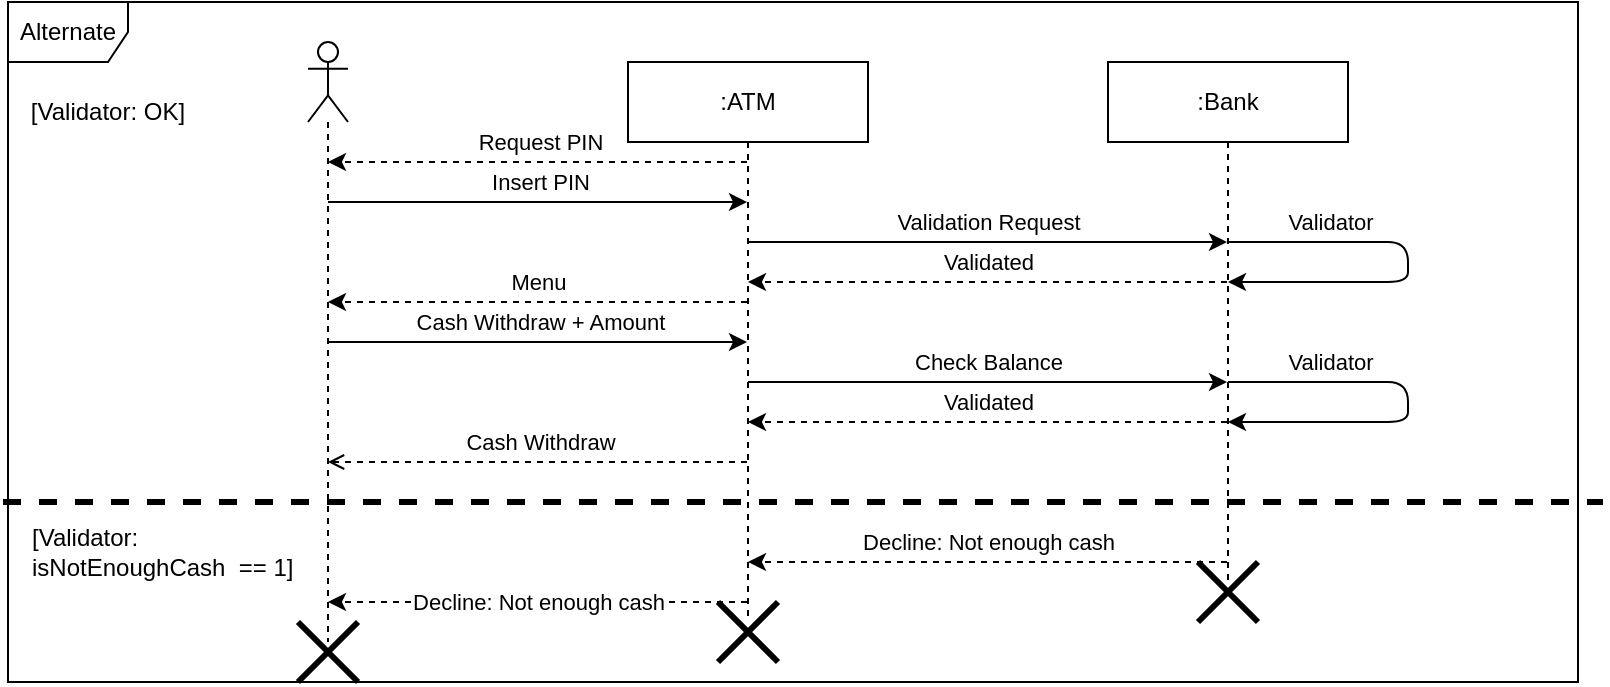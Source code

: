 <mxfile>
    <diagram id="Zq5QN-lZD0ZNukBJ03V2" name="Page-1">
        <mxGraphModel dx="690" dy="579" grid="1" gridSize="10" guides="1" tooltips="1" connect="1" arrows="1" fold="1" page="1" pageScale="1" pageWidth="827" pageHeight="1169" math="0" shadow="0">
            <root>
                <mxCell id="0"/>
                <mxCell id="1" parent="0"/>
                <mxCell id="21" value="Alternate" style="shape=umlFrame;whiteSpace=wrap;html=1;" parent="1" vertex="1">
                    <mxGeometry x="10" y="10" width="785" height="340" as="geometry"/>
                </mxCell>
                <mxCell id="6" value=":ATM" style="shape=umlLifeline;perimeter=lifelinePerimeter;whiteSpace=wrap;html=1;container=1;collapsible=0;recursiveResize=0;outlineConnect=0;" parent="1" vertex="1">
                    <mxGeometry x="320" y="40" width="120" height="280" as="geometry"/>
                </mxCell>
                <mxCell id="7" value=":Bank" style="shape=umlLifeline;perimeter=lifelinePerimeter;whiteSpace=wrap;html=1;container=1;collapsible=0;recursiveResize=0;outlineConnect=0;" parent="1" vertex="1">
                    <mxGeometry x="560" y="40" width="120" height="260" as="geometry"/>
                </mxCell>
                <mxCell id="9" value="Cash Withdraw" style="endArrow=open;dashed=1;html=1;endFill=0;" parent="1" source="6" target="8" edge="1">
                    <mxGeometry x="-0.003" y="-10" width="50" height="50" relative="1" as="geometry">
                        <mxPoint x="130" y="280" as="sourcePoint"/>
                        <mxPoint x="160" y="230" as="targetPoint"/>
                        <Array as="points">
                            <mxPoint x="200" y="240"/>
                        </Array>
                        <mxPoint x="1" as="offset"/>
                    </mxGeometry>
                </mxCell>
                <mxCell id="8" value="" style="shape=umlLifeline;participant=umlActor;perimeter=lifelinePerimeter;whiteSpace=wrap;html=1;container=1;collapsible=0;recursiveResize=0;verticalAlign=top;spacingTop=36;outlineConnect=0;" parent="1" vertex="1">
                    <mxGeometry x="160" y="30" width="20" height="300" as="geometry"/>
                </mxCell>
                <mxCell id="11" value="Cash Withdraw + Amount" style="endArrow=classic;html=1;" parent="1" source="8" target="6" edge="1">
                    <mxGeometry x="0.003" y="10" width="50" height="50" relative="1" as="geometry">
                        <mxPoint x="390" y="220" as="sourcePoint"/>
                        <mxPoint x="350" y="170" as="targetPoint"/>
                        <Array as="points">
                            <mxPoint x="280" y="180"/>
                        </Array>
                        <mxPoint x="1" as="offset"/>
                    </mxGeometry>
                </mxCell>
                <mxCell id="12" value="Check Balance" style="endArrow=classic;html=1;" parent="1" source="6" target="7" edge="1">
                    <mxGeometry x="0.004" y="10" width="50" height="50" relative="1" as="geometry">
                        <mxPoint x="390" y="220" as="sourcePoint"/>
                        <mxPoint x="440" y="170" as="targetPoint"/>
                        <Array as="points">
                            <mxPoint x="500" y="200"/>
                        </Array>
                        <mxPoint as="offset"/>
                    </mxGeometry>
                </mxCell>
                <mxCell id="13" value="Request PIN" style="endArrow=classic;html=1;dashed=1;" parent="1" source="6" target="8" edge="1">
                    <mxGeometry x="-0.003" y="-10" width="50" height="50" relative="1" as="geometry">
                        <mxPoint x="330" y="220" as="sourcePoint"/>
                        <mxPoint x="440" y="170" as="targetPoint"/>
                        <Array as="points">
                            <mxPoint x="230" y="90"/>
                        </Array>
                        <mxPoint x="1" as="offset"/>
                    </mxGeometry>
                </mxCell>
                <mxCell id="14" value="Insert PIN" style="endArrow=classic;html=1;" parent="1" source="8" target="6" edge="1">
                    <mxGeometry x="0.003" y="10" width="50" height="50" relative="1" as="geometry">
                        <mxPoint x="110" y="120" as="sourcePoint"/>
                        <mxPoint x="330" y="120" as="targetPoint"/>
                        <Array as="points">
                            <mxPoint x="280" y="110"/>
                        </Array>
                        <mxPoint x="1" as="offset"/>
                    </mxGeometry>
                </mxCell>
                <mxCell id="15" value="Validation Request" style="endArrow=classic;html=1;" parent="1" source="6" target="7" edge="1">
                    <mxGeometry x="0.004" y="10" width="50" height="50" relative="1" as="geometry">
                        <mxPoint x="390" y="220" as="sourcePoint"/>
                        <mxPoint x="440" y="170" as="targetPoint"/>
                        <Array as="points">
                            <mxPoint x="500" y="130"/>
                        </Array>
                        <mxPoint as="offset"/>
                    </mxGeometry>
                </mxCell>
                <mxCell id="17" value="Validated" style="endArrow=classic;html=1;dashed=1;" parent="1" source="7" target="6" edge="1">
                    <mxGeometry x="-0.004" y="-10" width="50" height="50" relative="1" as="geometry">
                        <mxPoint x="390" y="220" as="sourcePoint"/>
                        <mxPoint x="440" y="170" as="targetPoint"/>
                        <Array as="points">
                            <mxPoint x="510" y="150"/>
                        </Array>
                        <mxPoint as="offset"/>
                    </mxGeometry>
                </mxCell>
                <mxCell id="18" value="Menu" style="endArrow=classic;html=1;dashed=1;" parent="1" source="6" target="8" edge="1">
                    <mxGeometry x="-0.004" y="-10" width="50" height="50" relative="1" as="geometry">
                        <mxPoint x="370" y="160" as="sourcePoint"/>
                        <mxPoint x="130" y="160" as="targetPoint"/>
                        <Array as="points">
                            <mxPoint x="260.5" y="160"/>
                        </Array>
                        <mxPoint as="offset"/>
                    </mxGeometry>
                </mxCell>
                <mxCell id="19" value="Validated" style="endArrow=classic;html=1;dashed=1;" parent="1" source="7" target="6" edge="1">
                    <mxGeometry x="-0.004" y="-10" width="50" height="50" relative="1" as="geometry">
                        <mxPoint x="629.5" y="160" as="sourcePoint"/>
                        <mxPoint x="389.5" y="160" as="targetPoint"/>
                        <Array as="points">
                            <mxPoint x="510" y="220"/>
                        </Array>
                        <mxPoint as="offset"/>
                    </mxGeometry>
                </mxCell>
                <mxCell id="22" value="" style="endArrow=none;dashed=1;html=1;strokeWidth=3;" parent="1" edge="1">
                    <mxGeometry width="50" height="50" relative="1" as="geometry">
                        <mxPoint x="7.5" y="260" as="sourcePoint"/>
                        <mxPoint x="807.5" y="260" as="targetPoint"/>
                    </mxGeometry>
                </mxCell>
                <mxCell id="23" value="[Validator: OK]" style="text;html=1;strokeColor=none;fillColor=none;align=center;verticalAlign=middle;whiteSpace=wrap;rounded=0;" parent="1" vertex="1">
                    <mxGeometry x="10" y="50" width="100" height="30" as="geometry"/>
                </mxCell>
                <mxCell id="24" value="[Validator:&lt;br&gt;isNotEnoughCash&amp;nbsp; == 1]" style="text;html=1;strokeColor=none;fillColor=none;align=left;verticalAlign=middle;whiteSpace=wrap;rounded=0;" parent="1" vertex="1">
                    <mxGeometry x="20" y="270" width="140" height="30" as="geometry"/>
                </mxCell>
                <mxCell id="26" value="Validator" style="endArrow=classic;html=1;strokeWidth=1;" parent="1" source="7" target="7" edge="1">
                    <mxGeometry x="-0.497" y="10" width="50" height="50" relative="1" as="geometry">
                        <mxPoint x="650" y="140" as="sourcePoint"/>
                        <mxPoint x="700" y="90" as="targetPoint"/>
                        <Array as="points">
                            <mxPoint x="710" y="200"/>
                            <mxPoint x="710" y="220"/>
                        </Array>
                        <mxPoint as="offset"/>
                    </mxGeometry>
                </mxCell>
                <mxCell id="27" value="Validator" style="endArrow=classic;html=1;strokeWidth=1;" parent="1" source="7" target="7" edge="1">
                    <mxGeometry x="-0.497" y="10" width="50" height="50" relative="1" as="geometry">
                        <mxPoint x="629.5" y="120" as="sourcePoint"/>
                        <mxPoint x="629.5" y="160" as="targetPoint"/>
                        <Array as="points">
                            <mxPoint x="710" y="130"/>
                            <mxPoint x="710" y="150"/>
                        </Array>
                        <mxPoint as="offset"/>
                    </mxGeometry>
                </mxCell>
                <mxCell id="28" value="Decline: Not enough cash" style="endArrow=classic;html=1;strokeWidth=1;dashed=1;" parent="1" source="7" target="6" edge="1">
                    <mxGeometry x="-0.004" y="-10" width="50" height="50" relative="1" as="geometry">
                        <mxPoint x="390" y="220" as="sourcePoint"/>
                        <mxPoint x="480" y="310" as="targetPoint"/>
                        <Array as="points">
                            <mxPoint x="500" y="290"/>
                        </Array>
                        <mxPoint as="offset"/>
                    </mxGeometry>
                </mxCell>
                <mxCell id="29" value="Decline: Not enough cash" style="endArrow=classic;html=1;strokeWidth=1;dashed=1;" parent="1" source="6" target="8" edge="1">
                    <mxGeometry width="50" height="50" relative="1" as="geometry">
                        <mxPoint x="629.5" y="320" as="sourcePoint"/>
                        <mxPoint x="389.5" y="320" as="targetPoint"/>
                        <Array as="points">
                            <mxPoint x="280" y="310"/>
                        </Array>
                    </mxGeometry>
                </mxCell>
                <mxCell id="32" value="" style="shape=umlDestroy;whiteSpace=wrap;html=1;strokeWidth=3;" parent="1" vertex="1">
                    <mxGeometry x="155" y="320" width="30" height="30" as="geometry"/>
                </mxCell>
                <mxCell id="33" value="" style="shape=umlDestroy;whiteSpace=wrap;html=1;strokeWidth=3;" parent="1" vertex="1">
                    <mxGeometry x="365" y="310" width="30" height="30" as="geometry"/>
                </mxCell>
                <mxCell id="35" value="" style="shape=umlDestroy;whiteSpace=wrap;html=1;strokeWidth=3;" parent="1" vertex="1">
                    <mxGeometry x="605" y="290" width="30" height="30" as="geometry"/>
                </mxCell>
            </root>
        </mxGraphModel>
    </diagram>
</mxfile>
